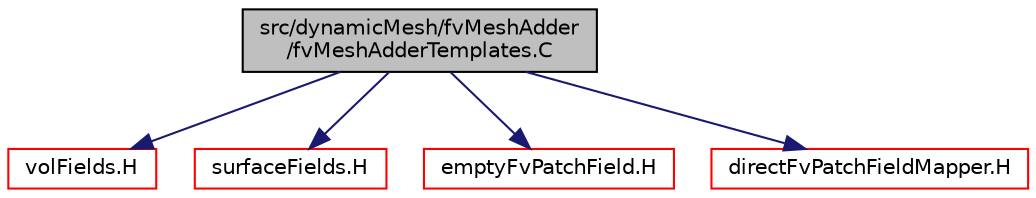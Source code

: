 digraph "src/dynamicMesh/fvMeshAdder/fvMeshAdderTemplates.C"
{
  bgcolor="transparent";
  edge [fontname="Helvetica",fontsize="10",labelfontname="Helvetica",labelfontsize="10"];
  node [fontname="Helvetica",fontsize="10",shape=record];
  Node1 [label="src/dynamicMesh/fvMeshAdder\l/fvMeshAdderTemplates.C",height=0.2,width=0.4,color="black", fillcolor="grey75", style="filled", fontcolor="black"];
  Node1 -> Node2 [color="midnightblue",fontsize="10",style="solid",fontname="Helvetica"];
  Node2 [label="volFields.H",height=0.2,width=0.4,color="red",URL="$a05761.html"];
  Node1 -> Node3 [color="midnightblue",fontsize="10",style="solid",fontname="Helvetica"];
  Node3 [label="surfaceFields.H",height=0.2,width=0.4,color="red",URL="$a05756.html",tooltip="Foam::surfaceFields. "];
  Node1 -> Node4 [color="midnightblue",fontsize="10",style="solid",fontname="Helvetica"];
  Node4 [label="emptyFvPatchField.H",height=0.2,width=0.4,color="red",URL="$a05373.html"];
  Node1 -> Node5 [color="midnightblue",fontsize="10",style="solid",fontname="Helvetica"];
  Node5 [label="directFvPatchFieldMapper.H",height=0.2,width=0.4,color="red",URL="$a05664.html"];
}
